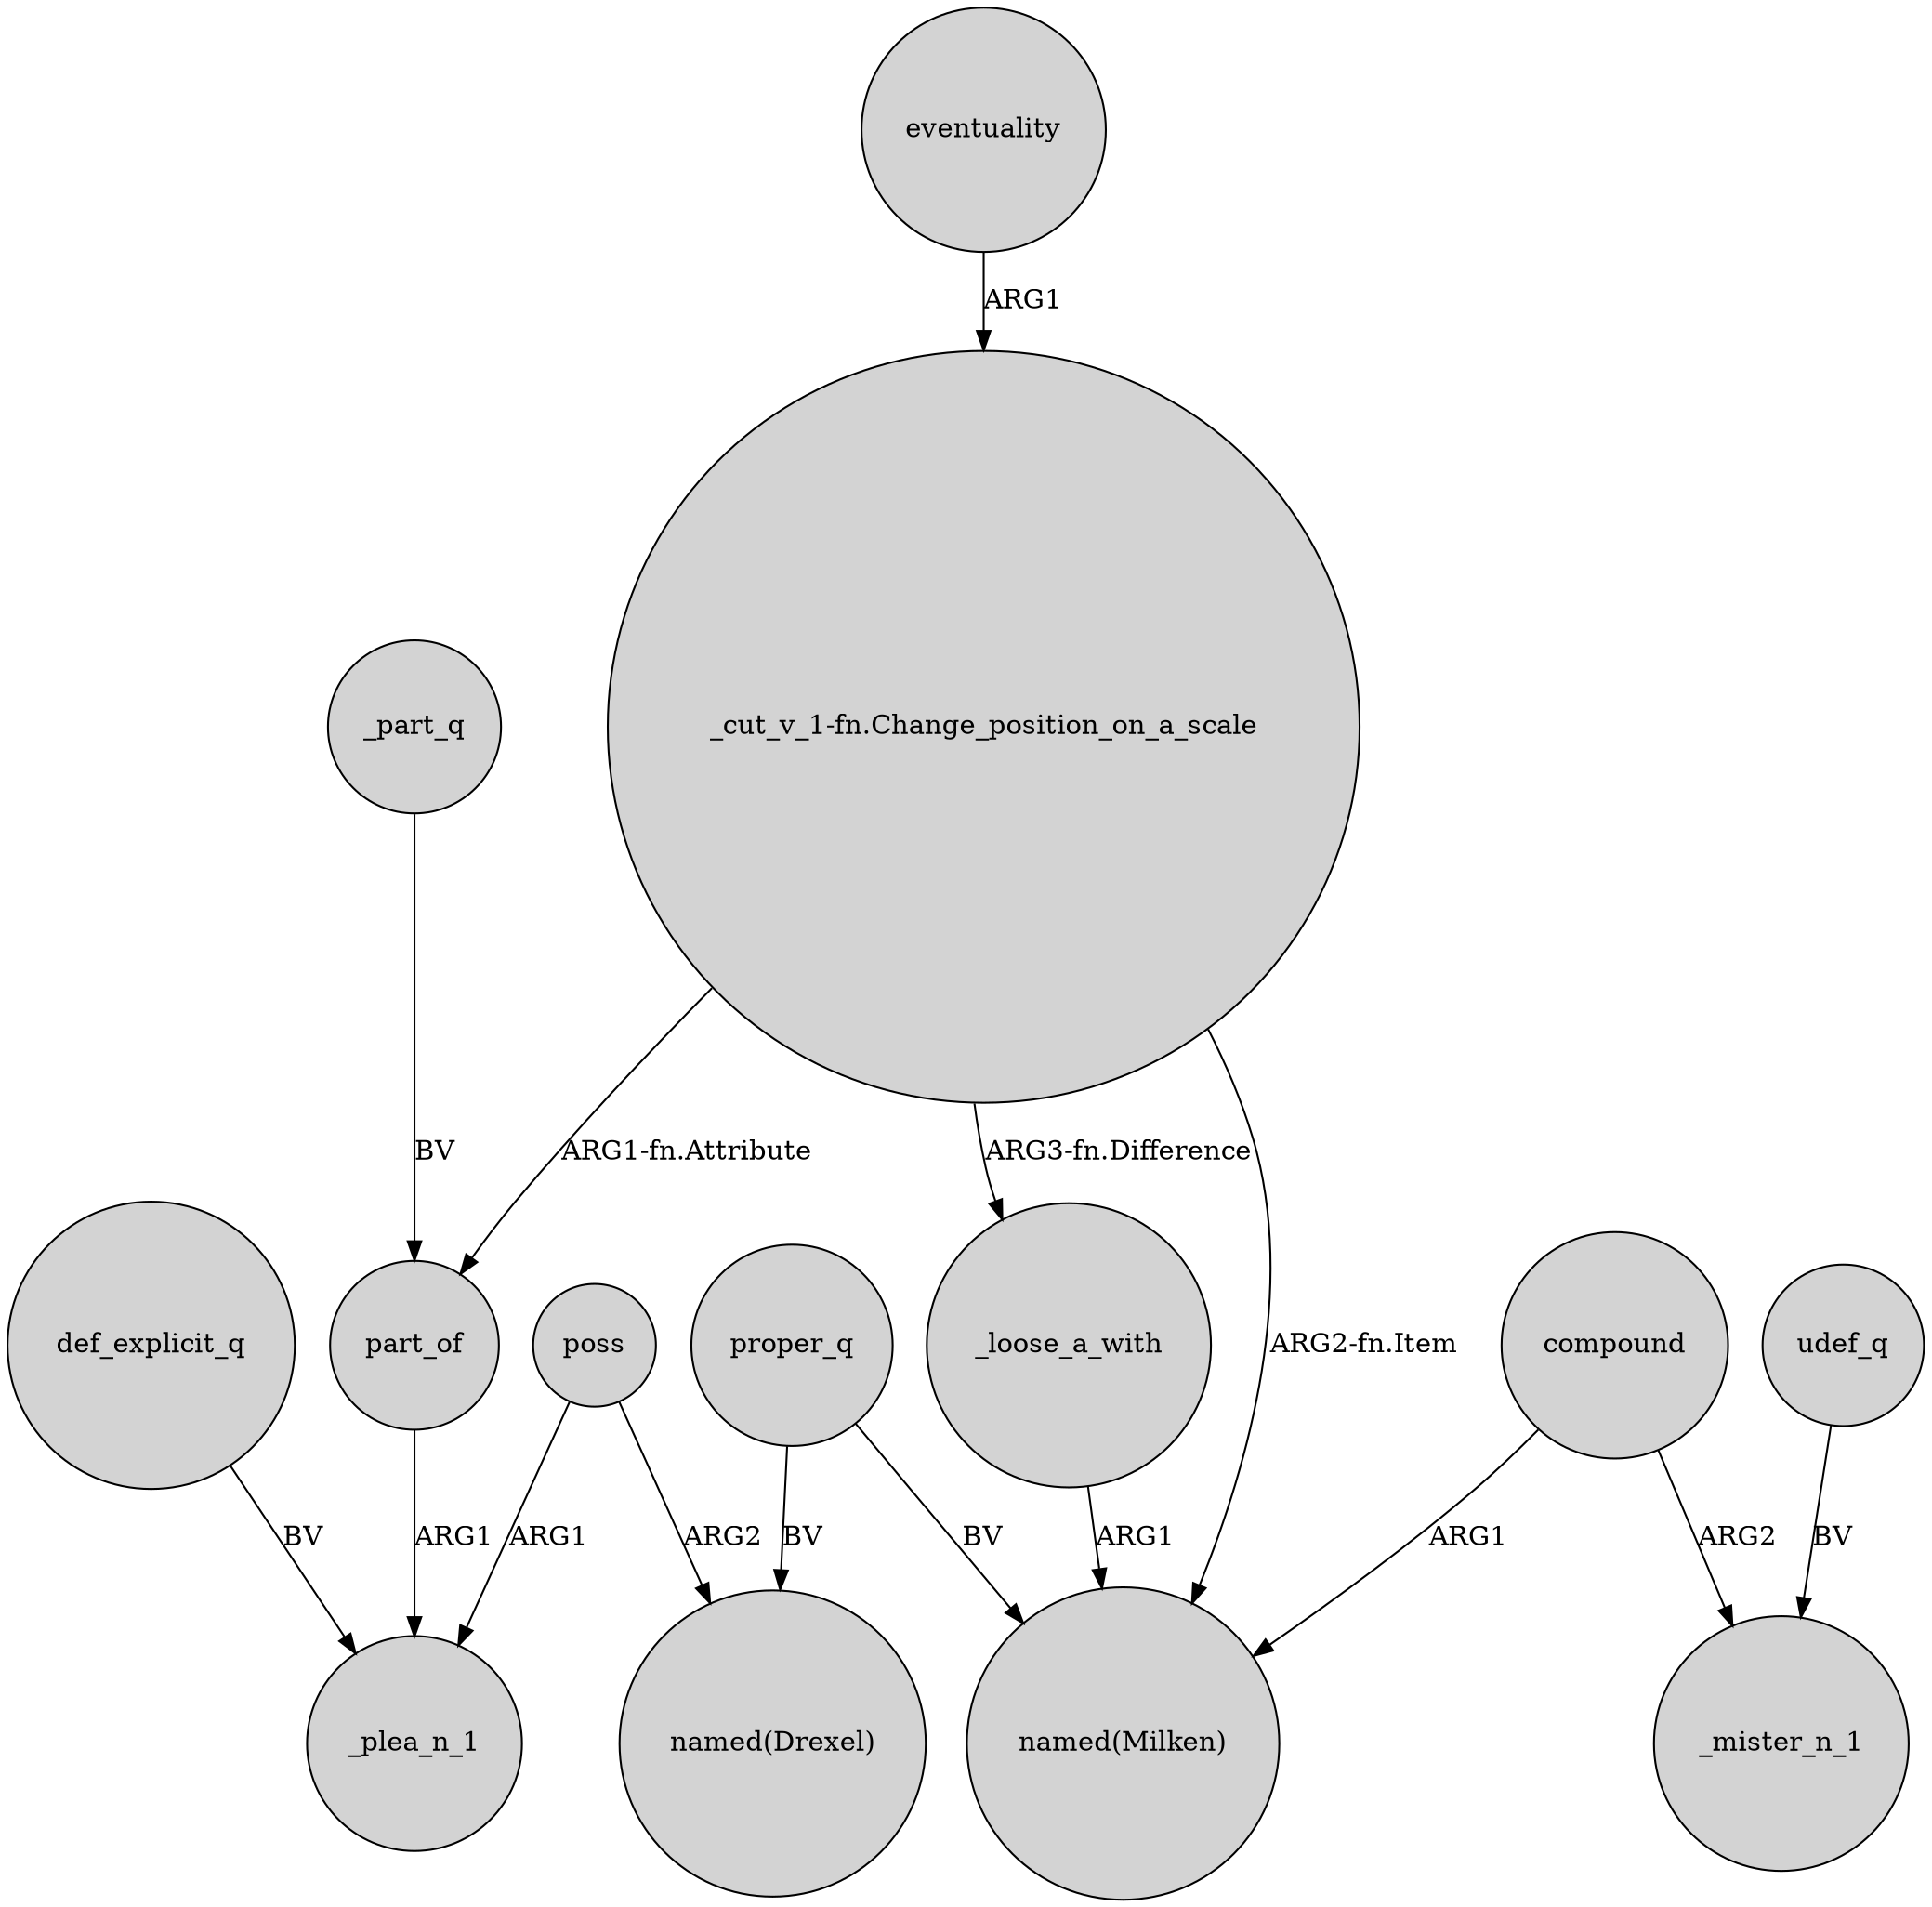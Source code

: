 digraph {
	node [shape=circle style=filled]
	poss -> _plea_n_1 [label=ARG1]
	part_of -> _plea_n_1 [label=ARG1]
	"_cut_v_1-fn.Change_position_on_a_scale" -> "named(Milken)" [label="ARG2-fn.Item"]
	compound -> _mister_n_1 [label=ARG2]
	proper_q -> "named(Drexel)" [label=BV]
	udef_q -> _mister_n_1 [label=BV]
	_loose_a_with -> "named(Milken)" [label=ARG1]
	compound -> "named(Milken)" [label=ARG1]
	proper_q -> "named(Milken)" [label=BV]
	"_cut_v_1-fn.Change_position_on_a_scale" -> _loose_a_with [label="ARG3-fn.Difference"]
	eventuality -> "_cut_v_1-fn.Change_position_on_a_scale" [label=ARG1]
	poss -> "named(Drexel)" [label=ARG2]
	def_explicit_q -> _plea_n_1 [label=BV]
	"_cut_v_1-fn.Change_position_on_a_scale" -> part_of [label="ARG1-fn.Attribute"]
	_part_q -> part_of [label=BV]
}
